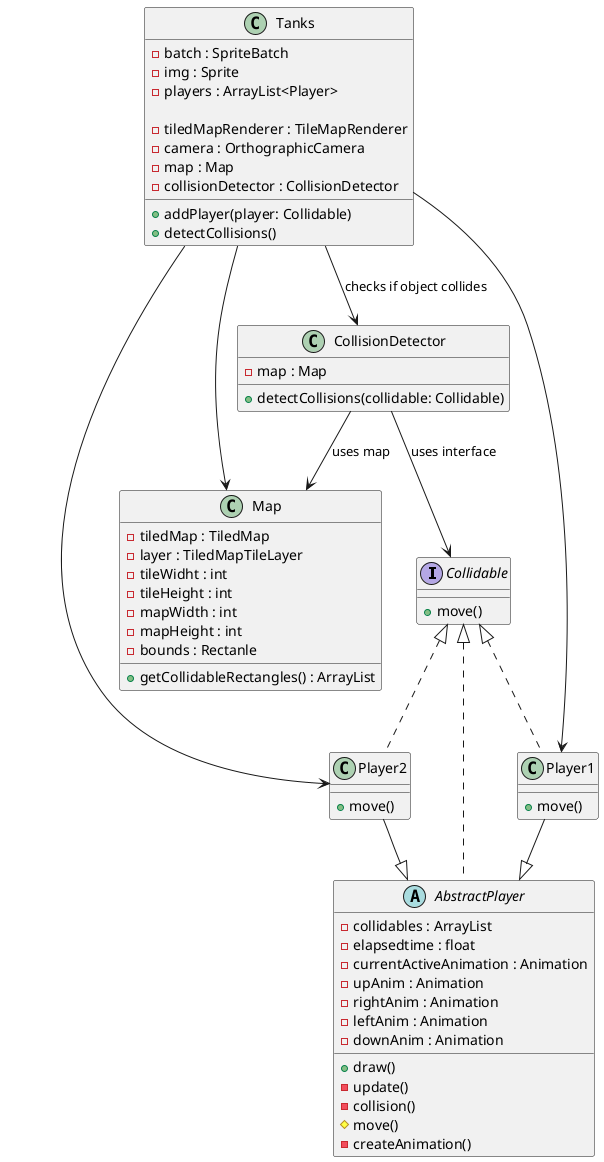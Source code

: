 @startuml tanks
interface Collidable {
    + move()
}

abstract class AbstractPlayer implements Collidable {
    - collidables : ArrayList
    - elapsedtime : float
    - currentActiveAnimation : Animation
    - upAnim : Animation
    - rightAnim : Animation
    - leftAnim : Animation
    - downAnim : Animation

    + draw()
    - update()
    - collision()
    # move()
    - createAnimation() 
}

class CollisionDetector {
    - map : Map

    + detectCollisions(collidable: Collidable)
}

class Player1 implements Collidable {
    + move()
}

class Player2 implements Collidable {
    + move()
}

class Map {
    - tiledMap : TiledMap
    - layer : TiledMapTileLayer
    - tileWidht : int
    - tileHeight : int
    - mapWidth : int
    - mapHeight : int
    - bounds : Rectanle

    + getCollidableRectangles() : ArrayList
}

class Tanks {
    - batch : SpriteBatch
    - img : Sprite
    - players : ArrayList<Player>

    - tiledMapRenderer : TileMapRenderer
    - camera : OrthographicCamera
    - map : Map
    - collisionDetector : CollisionDetector

    + addPlayer(player: Collidable)
    + detectCollisions()
}

Tanks --> Map
Tanks --> CollisionDetector : checks if object collides
Tanks --> Player1
Tanks --> Player2

CollisionDetector --> Map : uses map
CollisionDetector --> Collidable : uses interface

Player1 --|> AbstractPlayer
Player2 --|> AbstractPlayer
@enduml
